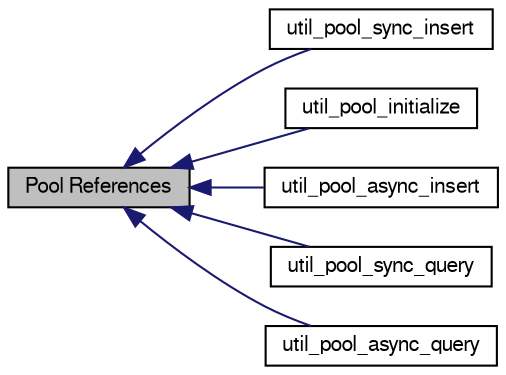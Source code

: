 digraph structs
{
  edge [fontname="FreeSans",fontsize="10",labelfontname="FreeSans",labelfontsize="10"];
  node [fontname="FreeSans",fontsize="10",shape=record];
  rankdir=LR;
  Node4 [label="util_pool_sync_insert",height=0.2,width=0.4,color="black", fillcolor="white", style="filled",URL="$group__util__pool__sync__insert.html"];
  Node0 [label="Pool References",height=0.2,width=0.4,color="black", fillcolor="grey75", style="filled" fontcolor="black"];
  Node1 [label="util_pool_initialize",height=0.2,width=0.4,color="black", fillcolor="white", style="filled",URL="$group__util__pool__initialize.html"];
  Node2 [label="util_pool_async_insert",height=0.2,width=0.4,color="black", fillcolor="white", style="filled",URL="$group__util__pool__async__insert.html"];
  Node5 [label="util_pool_sync_query",height=0.2,width=0.4,color="black", fillcolor="white", style="filled",URL="$group__util__pool__sync__query.html"];
  Node3 [label="util_pool_async_query",height=0.2,width=0.4,color="black", fillcolor="white", style="filled",URL="$group__util__pool__async__query.html"];
  Node0->Node1 [shape=plaintext, color="midnightblue", dir="back", style="solid"];
  Node0->Node2 [shape=plaintext, color="midnightblue", dir="back", style="solid"];
  Node0->Node3 [shape=plaintext, color="midnightblue", dir="back", style="solid"];
  Node0->Node4 [shape=plaintext, color="midnightblue", dir="back", style="solid"];
  Node0->Node5 [shape=plaintext, color="midnightblue", dir="back", style="solid"];
}
